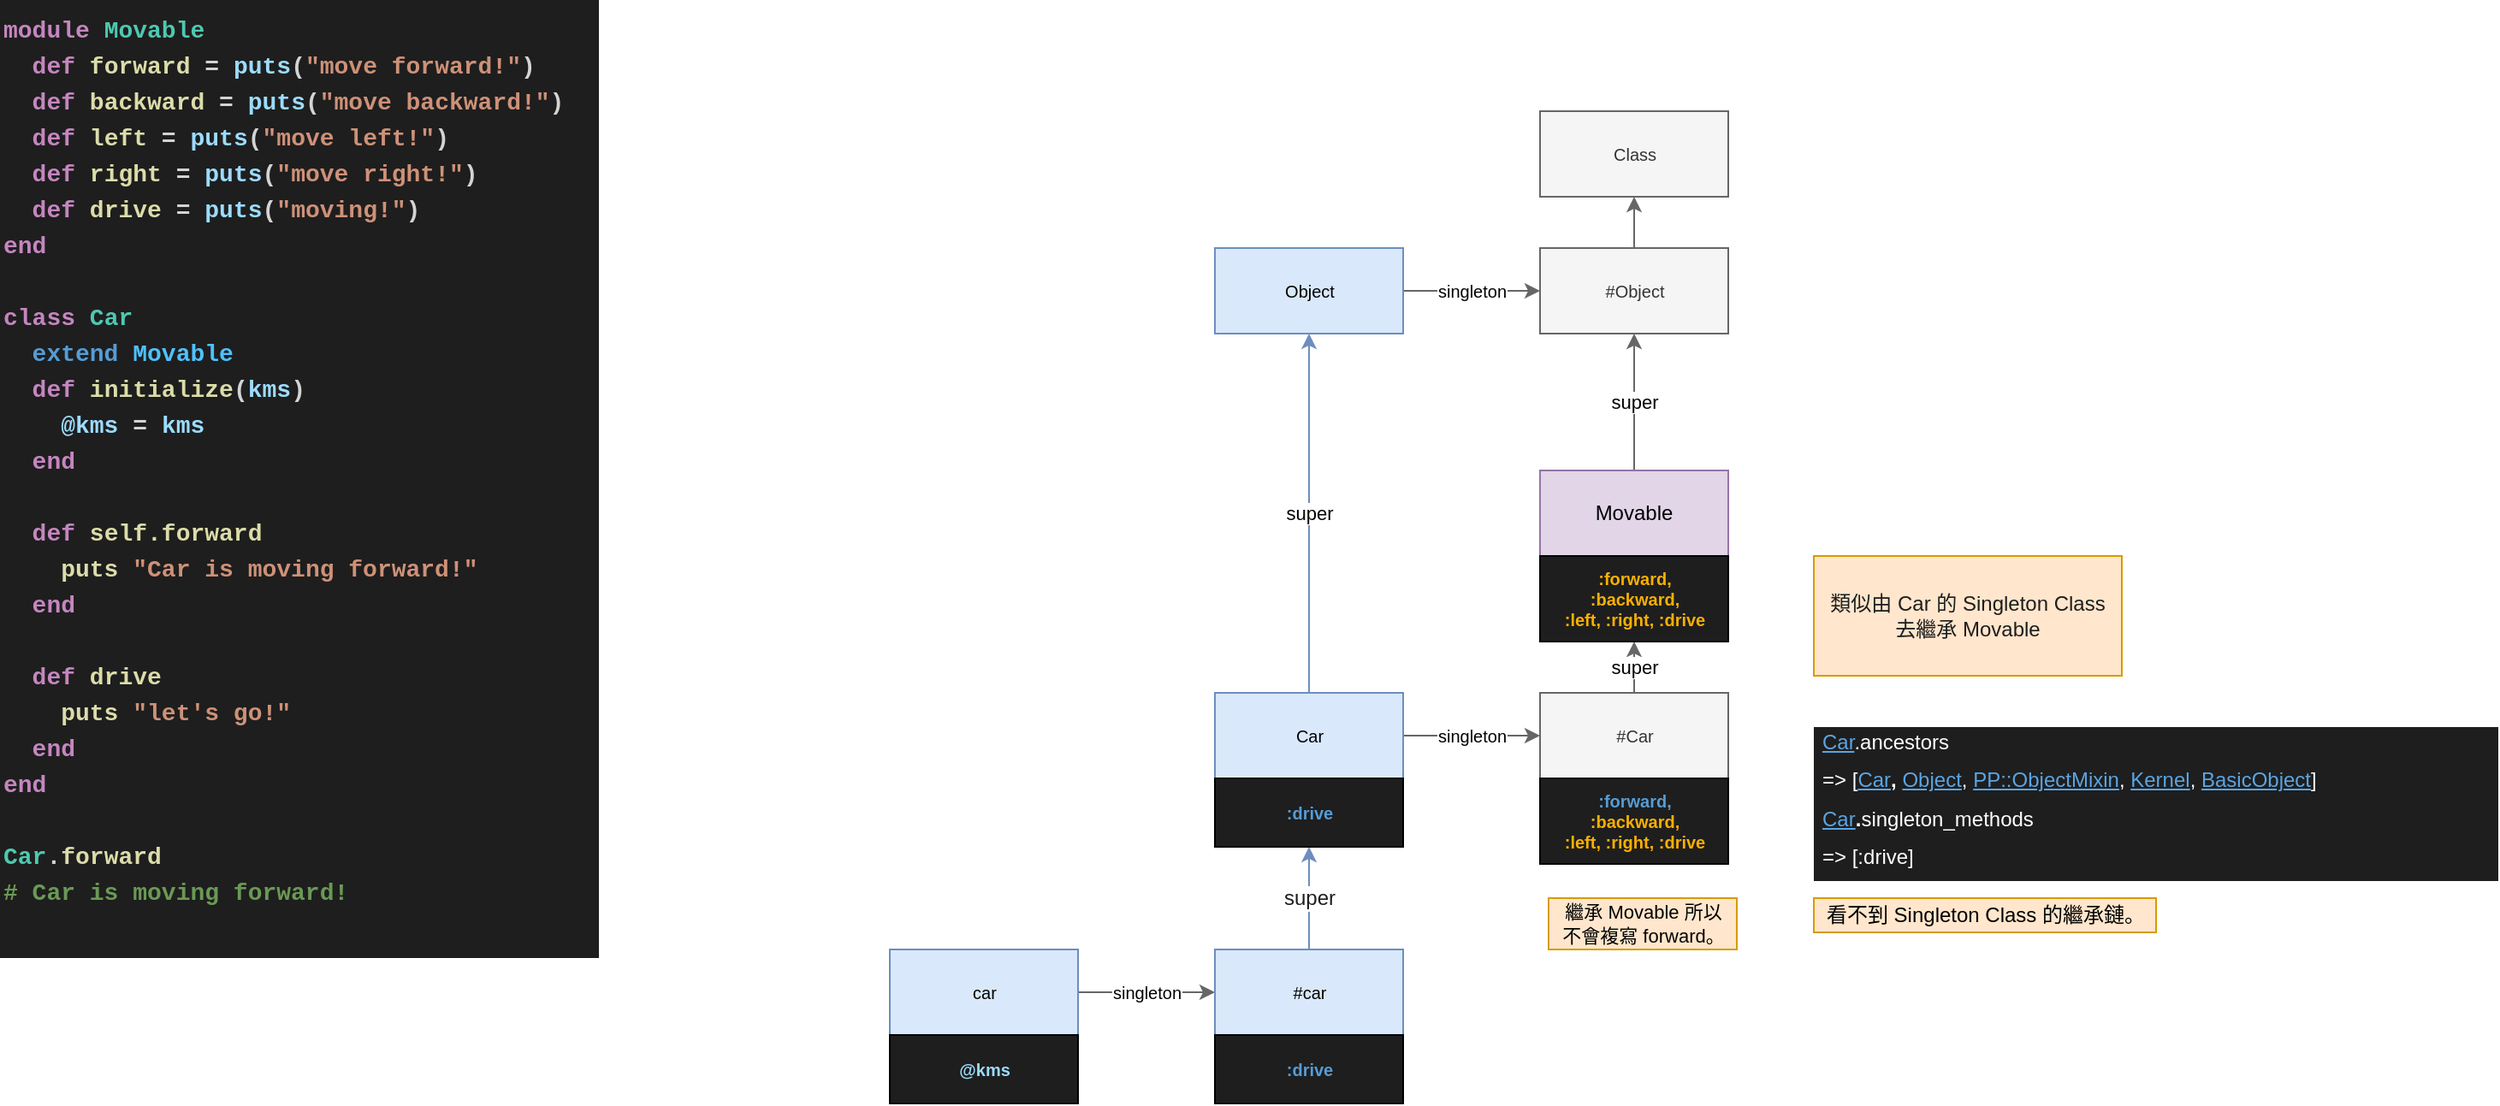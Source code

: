 <mxfile>
    <diagram id="1DmJG_v_HB7CN_tW5fvp" name="Page-1">
        <mxGraphModel dx="1384" dy="1558" grid="1" gridSize="10" guides="1" tooltips="1" connect="1" arrows="1" fold="1" page="1" pageScale="1" pageWidth="827" pageHeight="1169" background="#ffffff" math="0" shadow="0">
            <root>
                <mxCell id="0"/>
                <mxCell id="1" parent="0"/>
                <mxCell id="22" value="singleton" style="edgeStyle=none;html=1;fontSize=10;fillColor=#f5f5f5;strokeColor=#666666;" parent="1" source="20" target="21" edge="1">
                    <mxGeometry relative="1" as="geometry">
                        <mxPoint as="offset"/>
                    </mxGeometry>
                </mxCell>
                <mxCell id="20" value="Object" style="html=1;fontSize=10;fillColor=#dae8fc;strokeColor=#6c8ebf;" parent="1" vertex="1">
                    <mxGeometry x="-70" y="120" width="110" height="50" as="geometry"/>
                </mxCell>
                <mxCell id="24" value="" style="edgeStyle=none;html=1;fontSize=10;fillColor=#f5f5f5;strokeColor=#666666;" parent="1" source="21" target="23" edge="1">
                    <mxGeometry relative="1" as="geometry"/>
                </mxCell>
                <mxCell id="21" value="&lt;span style=&quot;font-weight: normal&quot;&gt;#&lt;span&gt;Object&lt;/span&gt;&lt;/span&gt;" style="html=1;fontSize=10;fontStyle=1;fillColor=#f5f5f5;fontColor=#333333;strokeColor=#666666;" parent="1" vertex="1">
                    <mxGeometry x="120" y="120" width="110" height="50" as="geometry"/>
                </mxCell>
                <mxCell id="23" value="Class" style="html=1;fontSize=10;fillColor=#f5f5f5;fontColor=#333333;strokeColor=#666666;" parent="1" vertex="1">
                    <mxGeometry x="120" y="40" width="110" height="50" as="geometry"/>
                </mxCell>
                <mxCell id="29" value="klass" style="edgeStyle=none;html=1;fontSize=10;" parent="1" edge="1">
                    <mxGeometry relative="1" as="geometry">
                        <mxPoint x="560" y="245" as="sourcePoint"/>
                    </mxGeometry>
                </mxCell>
                <mxCell id="33" value="singleton" style="edgeStyle=none;html=1;fontSize=10;fillColor=#f5f5f5;strokeColor=#666666;" parent="1" source="30" target="31" edge="1">
                    <mxGeometry relative="1" as="geometry"/>
                </mxCell>
                <mxCell id="68" value="super" style="edgeStyle=none;html=1;entryX=0.5;entryY=1;entryDx=0;entryDy=0;fillColor=#dae8fc;strokeColor=#6c8ebf;" parent="1" source="30" target="20" edge="1">
                    <mxGeometry relative="1" as="geometry"/>
                </mxCell>
                <mxCell id="30" value="Car" style="html=1;fontSize=10;fillColor=#dae8fc;strokeColor=#6c8ebf;" parent="1" vertex="1">
                    <mxGeometry x="-70" y="380" width="110" height="50" as="geometry"/>
                </mxCell>
                <mxCell id="67" value="super" style="edgeStyle=none;html=1;fillColor=#f5f5f5;strokeColor=#666666;" parent="1" source="31" target="58" edge="1">
                    <mxGeometry relative="1" as="geometry"/>
                </mxCell>
                <mxCell id="31" value="&lt;span style=&quot;font-weight: normal&quot;&gt;#Car&lt;/span&gt;" style="html=1;fontSize=10;fontStyle=1;fillColor=#f5f5f5;fontColor=#333333;strokeColor=#666666;" parent="1" vertex="1">
                    <mxGeometry x="120" y="380" width="110" height="50" as="geometry"/>
                </mxCell>
                <mxCell id="40" value="singleton" style="edgeStyle=none;html=1;fontSize=10;fillColor=#f5f5f5;strokeColor=#666666;" parent="1" source="37" target="38" edge="1">
                    <mxGeometry relative="1" as="geometry"/>
                </mxCell>
                <mxCell id="37" value="car" style="html=1;fontSize=10;fillColor=#dae8fc;strokeColor=#6c8ebf;" parent="1" vertex="1">
                    <mxGeometry x="-260" y="530" width="110" height="50" as="geometry"/>
                </mxCell>
                <mxCell id="55" value="&lt;font color=&quot;#1e1e1e&quot;&gt;super&lt;/font&gt;" style="edgeStyle=none;html=1;fontSize=12;fontColor=#569CD6;fillColor=#dae8fc;strokeColor=#6c8ebf;" parent="1" source="38" target="54" edge="1">
                    <mxGeometry relative="1" as="geometry"/>
                </mxCell>
                <mxCell id="38" value="#car" style="html=1;fontSize=10;fillColor=#dae8fc;strokeColor=#6c8ebf;" parent="1" vertex="1">
                    <mxGeometry x="-70" y="530" width="110" height="50" as="geometry"/>
                </mxCell>
                <mxCell id="41" value="&lt;div style=&quot;font-family: &amp;#34;menlo&amp;#34; , &amp;#34;monaco&amp;#34; , &amp;#34;courier new&amp;#34; , monospace ; font-weight: bold ; font-size: 14px ; line-height: 21px&quot;&gt;&lt;div style=&quot;font-family: &amp;#34;menlo&amp;#34; , &amp;#34;monaco&amp;#34; , &amp;#34;courier new&amp;#34; , monospace ; line-height: 21px&quot;&gt;&lt;div style=&quot;color: rgb(212 , 212 , 212)&quot;&gt;&lt;span style=&quot;color: #c586c0&quot;&gt;module&lt;/span&gt; &lt;span style=&quot;color: #4ec9b0&quot;&gt;Movable&lt;/span&gt;&lt;/div&gt;&lt;div style=&quot;color: rgb(212 , 212 , 212)&quot;&gt;&lt;span style=&quot;color: #c586c0&quot;&gt;&amp;nbsp; def&lt;/span&gt; &lt;span style=&quot;color: #dcdcaa&quot;&gt;forward&lt;/span&gt; = &lt;span style=&quot;color: #9cdcfe&quot;&gt;puts&lt;/span&gt;(&lt;span style=&quot;color: #ce9178&quot;&gt;&quot;move forward!&quot;&lt;/span&gt;)&lt;/div&gt;&lt;div style=&quot;color: rgb(212 , 212 , 212)&quot;&gt;&lt;span style=&quot;color: #c586c0&quot;&gt;&amp;nbsp; def&lt;/span&gt; &lt;span style=&quot;color: #dcdcaa&quot;&gt;backward&lt;/span&gt; = &lt;span style=&quot;color: #9cdcfe&quot;&gt;puts&lt;/span&gt;(&lt;span style=&quot;color: #ce9178&quot;&gt;&quot;move backward!&quot;&lt;/span&gt;)&lt;/div&gt;&lt;div style=&quot;color: rgb(212 , 212 , 212)&quot;&gt;&lt;span style=&quot;color: #c586c0&quot;&gt;&amp;nbsp; def&lt;/span&gt; &lt;span style=&quot;color: #dcdcaa&quot;&gt;left&lt;/span&gt; = &lt;span style=&quot;color: #9cdcfe&quot;&gt;puts&lt;/span&gt;(&lt;span style=&quot;color: #ce9178&quot;&gt;&quot;move left!&quot;&lt;/span&gt;)&lt;/div&gt;&lt;div style=&quot;color: rgb(212 , 212 , 212)&quot;&gt;&lt;span style=&quot;color: #c586c0&quot;&gt;&amp;nbsp; def&lt;/span&gt; &lt;span style=&quot;color: #dcdcaa&quot;&gt;right&lt;/span&gt; = &lt;span style=&quot;color: #9cdcfe&quot;&gt;puts&lt;/span&gt;(&lt;span style=&quot;color: #ce9178&quot;&gt;&quot;move right!&quot;&lt;/span&gt;)&lt;/div&gt;&lt;div style=&quot;color: rgb(212 , 212 , 212)&quot;&gt;&lt;span style=&quot;color: rgb(197 , 134 , 192)&quot;&gt;&amp;nbsp; def&lt;/span&gt;&amp;nbsp;&lt;span style=&quot;color: rgb(220 , 220 , 170)&quot;&gt;drive&lt;/span&gt;&amp;nbsp;=&amp;nbsp;&lt;span style=&quot;color: rgb(156 , 220 , 254)&quot;&gt;puts&lt;/span&gt;(&lt;span style=&quot;color: rgb(206 , 145 , 120)&quot;&gt;&quot;moving!&quot;&lt;/span&gt;)&lt;br&gt;&lt;/div&gt;&lt;div style=&quot;color: rgb(212 , 212 , 212)&quot;&gt;&lt;span style=&quot;color: #c586c0&quot;&gt;end&lt;/span&gt;&lt;/div&gt;&lt;br&gt;&lt;div style=&quot;color: rgb(212 , 212 , 212)&quot;&gt;&lt;span style=&quot;color: #c586c0&quot;&gt;class&lt;/span&gt; &lt;span style=&quot;color: #4ec9b0&quot;&gt;Car&lt;/span&gt;&lt;/div&gt;&lt;div style=&quot;color: rgb(212 , 212 , 212)&quot;&gt;&lt;span style=&quot;color: #569cd6&quot;&gt;&amp;nbsp; extend&lt;/span&gt; &lt;span style=&quot;color: #4fc1ff&quot;&gt;Movable&lt;/span&gt;&lt;/div&gt;&lt;div style=&quot;color: rgb(212 , 212 , 212)&quot;&gt;&lt;span style=&quot;color: #c586c0&quot;&gt;&amp;nbsp; def&lt;/span&gt; &lt;span style=&quot;color: #dcdcaa&quot;&gt;initialize&lt;/span&gt;(&lt;span style=&quot;color: #9cdcfe&quot;&gt;kms&lt;/span&gt;)&lt;/div&gt;&lt;div style=&quot;color: rgb(212 , 212 , 212)&quot;&gt;&lt;span style=&quot;color: #9cdcfe&quot;&gt;&amp;nbsp; &amp;nbsp; @kms&lt;/span&gt; = &lt;span style=&quot;color: #9cdcfe&quot;&gt;kms&lt;/span&gt;&lt;/div&gt;&lt;div style=&quot;color: rgb(212 , 212 , 212)&quot;&gt;&lt;span style=&quot;color: #c586c0&quot;&gt;&amp;nbsp; end&lt;/span&gt;&lt;/div&gt;&lt;div style=&quot;color: rgb(212 , 212 , 212)&quot;&gt;&lt;span style=&quot;color: #c586c0&quot;&gt;&lt;br&gt;&lt;/span&gt;&lt;/div&gt;&lt;div&gt;&lt;span style=&quot;color: rgb(197 , 134 , 192)&quot;&gt;&amp;nbsp; def&lt;/span&gt;&lt;font color=&quot;#d4d4d4&quot;&gt;&amp;nbsp;&lt;/font&gt;&lt;font color=&quot;#dcdcaa&quot;&gt;self.forward&lt;/font&gt;&lt;/div&gt;&lt;div style=&quot;color: rgb(212 , 212 , 212)&quot;&gt;&lt;span style=&quot;color: rgb(220 , 220 , 170)&quot;&gt;&amp;nbsp; &amp;nbsp; puts&lt;/span&gt;&amp;nbsp;&lt;span style=&quot;color: rgb(206 , 145 , 120)&quot;&gt;&quot;Car is moving forward!&quot;&lt;/span&gt;&lt;/div&gt;&lt;div style=&quot;color: rgb(212 , 212 , 212)&quot;&gt;&lt;span style=&quot;color: rgb(197 , 134 , 192)&quot;&gt;&amp;nbsp; end&lt;/span&gt;&lt;/div&gt;&lt;div style=&quot;color: rgb(212 , 212 , 212)&quot;&gt;&lt;span style=&quot;color: rgb(197 , 134 , 192)&quot;&gt;&lt;br&gt;&lt;/span&gt;&lt;/div&gt;&lt;div style=&quot;color: rgb(212 , 212 , 212)&quot;&gt;&lt;span style=&quot;color: #c586c0&quot;&gt;&amp;nbsp; def&lt;/span&gt; &lt;span style=&quot;color: #dcdcaa&quot;&gt;drive&lt;/span&gt;&lt;/div&gt;&lt;div style=&quot;color: rgb(212 , 212 , 212)&quot;&gt;&lt;span style=&quot;color: #dcdcaa&quot;&gt;&amp;nbsp; &amp;nbsp; puts&lt;/span&gt; &lt;span style=&quot;color: #ce9178&quot;&gt;&quot;let's go!&quot;&lt;/span&gt;&lt;/div&gt;&lt;div style=&quot;color: rgb(212 , 212 , 212)&quot;&gt;&lt;span style=&quot;color: #c586c0&quot;&gt;&amp;nbsp; end&lt;/span&gt;&lt;/div&gt;&lt;div style=&quot;color: rgb(212 , 212 , 212)&quot;&gt;&lt;span style=&quot;color: #c586c0&quot;&gt;end&lt;/span&gt;&lt;/div&gt;&lt;br&gt;&lt;div style=&quot;color: rgb(212 , 212 , 212)&quot;&gt;&lt;span style=&quot;color: rgb(78 , 201 , 176)&quot;&gt;Car&lt;/span&gt;.&lt;span style=&quot;color: rgb(220 , 220 , 170)&quot;&gt;forward&lt;/span&gt;&lt;br&gt;&lt;/div&gt;&lt;div style=&quot;color: rgb(212 , 212 , 212)&quot;&gt;&lt;div style=&quot;font-family: &amp;#34;menlo&amp;#34; , &amp;#34;monaco&amp;#34; , &amp;#34;courier new&amp;#34; , monospace ; line-height: 21px&quot;&gt;&lt;span style=&quot;color: #6a9955&quot;&gt;# Car is moving forward!&lt;/span&gt;&lt;/div&gt;&lt;/div&gt;&lt;br&gt;&lt;/div&gt;&lt;/div&gt;" style="text;html=1;align=left;verticalAlign=middle;resizable=0;points=[];autosize=1;strokeColor=none;fillColor=#1E1E1E;spacing=2;labelBackgroundColor=#1e1e1e;" parent="1" vertex="1">
                    <mxGeometry x="-780" y="-25" width="350" height="560" as="geometry"/>
                </mxCell>
                <mxCell id="46" value="&lt;font color=&quot;#9cdcfe&quot;&gt;@kms&lt;/font&gt;" style="html=1;fontSize=10;fillColor=#1E1E1E;fontStyle=1" parent="1" vertex="1">
                    <mxGeometry x="-260" y="580" width="110" height="40" as="geometry"/>
                </mxCell>
                <mxCell id="50" value="&lt;font color=&quot;#569cd6&quot;&gt;:drive&lt;/font&gt;" style="html=1;fontSize=10;fillColor=#1E1E1E;fontStyle=1" parent="1" vertex="1">
                    <mxGeometry x="-70" y="580" width="110" height="40" as="geometry"/>
                </mxCell>
                <mxCell id="54" value="&lt;font color=&quot;#569cd6&quot;&gt;:drive&lt;/font&gt;" style="html=1;fontSize=10;fillColor=#1E1E1E;fontStyle=1" parent="1" vertex="1">
                    <mxGeometry x="-70" y="430" width="110" height="40" as="geometry"/>
                </mxCell>
                <mxCell id="66" value="super" style="edgeStyle=none;html=1;fillColor=#f5f5f5;strokeColor=#666666;" parent="1" source="56" target="21" edge="1">
                    <mxGeometry relative="1" as="geometry"/>
                </mxCell>
                <mxCell id="56" value="Movable" style="whiteSpace=wrap;html=1;fillColor=#e1d5e7;strokeColor=#9673a6;" parent="1" vertex="1">
                    <mxGeometry x="120" y="250" width="110" height="50" as="geometry"/>
                </mxCell>
                <mxCell id="58" value="&lt;font color=&quot;#fab002&quot;&gt;:forward, &lt;br&gt;:backward, &lt;br&gt;:left, :right, :drive&lt;/font&gt;" style="html=1;fontSize=10;fillColor=#1E1E1E;fontStyle=1" parent="1" vertex="1">
                    <mxGeometry x="120" y="300" width="110" height="50" as="geometry"/>
                </mxCell>
                <mxCell id="64" value="&lt;p style=&quot;line-height: 1&quot;&gt;&lt;/p&gt;&lt;h1 style=&quot;font-size: 12px&quot;&gt;&lt;u style=&quot;color: rgb(91 , 165 , 227) ; font-weight: normal&quot;&gt;Car&lt;/u&gt;&lt;span style=&quot;font-weight: normal ; font-size: 12px&quot;&gt;.ancestors&lt;/span&gt;&lt;/h1&gt;&lt;h1 style=&quot;font-size: 12px&quot;&gt;&lt;span style=&quot;font-size: 12px ; font-weight: normal&quot;&gt;=&amp;gt; [&lt;font color=&quot;#5ba5e3&quot;&gt;&lt;u&gt;Car&lt;/u&gt;&lt;/font&gt;&lt;/span&gt;,&lt;font color=&quot;#5ba5e3&quot; style=&quot;font-weight: normal&quot;&gt;&amp;nbsp;&lt;u&gt;Object&lt;/u&gt;&lt;/font&gt;&lt;span style=&quot;font-weight: normal&quot;&gt;,&lt;/span&gt;&lt;font color=&quot;#5ba5e3&quot; style=&quot;font-weight: normal&quot;&gt;&amp;nbsp;&lt;u&gt;PP::ObjectMixin&lt;/u&gt;&lt;/font&gt;&lt;span style=&quot;font-weight: normal&quot;&gt;,&amp;nbsp;&lt;/span&gt;&lt;font color=&quot;#5ba5e3&quot; style=&quot;font-weight: normal&quot;&gt;&lt;u&gt;Kernel&lt;/u&gt;&lt;/font&gt;&lt;span style=&quot;font-weight: normal&quot;&gt;,&amp;nbsp;&lt;/span&gt;&lt;font color=&quot;#5ba5e3&quot; style=&quot;font-weight: normal&quot;&gt;&lt;u&gt;BasicObject&lt;/u&gt;&lt;/font&gt;&lt;span style=&quot;font-weight: normal&quot;&gt;]&lt;/span&gt;&lt;/h1&gt;&lt;h1 style=&quot;font-size: 12px&quot;&gt;&lt;u style=&quot;color: rgb(91 , 165 , 227) ; font-weight: normal&quot;&gt;Car&lt;/u&gt;.&lt;span style=&quot;font-weight: normal&quot;&gt;singleton_methods&lt;/span&gt;&lt;/h1&gt;&lt;div&gt;&lt;span style=&quot;font-weight: normal&quot;&gt;=&amp;gt; [:drive]&lt;/span&gt;&lt;/div&gt;&lt;p&gt;&lt;/p&gt;" style="text;html=1;strokeColor=none;fillColor=#1E1E1E;spacing=5;spacingTop=-20;whiteSpace=wrap;overflow=hidden;rounded=0;labelBackgroundColor=none;fontColor=#FFFFFF;fontStyle=0;fontSize=12;" parent="1" vertex="1">
                    <mxGeometry x="280" y="400" width="400" height="90" as="geometry"/>
                </mxCell>
                <mxCell id="69" value="&lt;font color=&quot;#569cd6&quot;&gt;:forward,&lt;/font&gt;&lt;br style=&quot;color: rgb(250 , 176 , 2)&quot;&gt;&lt;span style=&quot;color: rgb(250 , 176 , 2)&quot;&gt;:backward,&lt;/span&gt;&lt;br style=&quot;color: rgb(250 , 176 , 2)&quot;&gt;&lt;span style=&quot;color: rgb(250 , 176 , 2)&quot;&gt;:left, :right, :drive&lt;/span&gt;&lt;font color=&quot;#569cd6&quot;&gt;&lt;br&gt;&lt;/font&gt;" style="html=1;fontSize=10;fillColor=#1E1E1E;fontStyle=1" parent="1" vertex="1">
                    <mxGeometry x="120" y="430" width="110" height="50" as="geometry"/>
                </mxCell>
                <mxCell id="70" value="&lt;span style=&quot;color: rgb(30, 30, 30); font-size: 12px; text-align: left;&quot;&gt;類似由 Car 的 Singleton Class&lt;/span&gt;&lt;br style=&quot;color: rgb(30, 30, 30); font-size: 12px; text-align: left;&quot;&gt;&lt;span style=&quot;color: rgb(30, 30, 30); font-size: 12px; text-align: left;&quot;&gt;去繼承 Movable&lt;/span&gt;" style="whiteSpace=wrap;html=1;fillColor=#ffe6cc;strokeColor=#d79b00;fontSize=12;" parent="1" vertex="1">
                    <mxGeometry x="280" y="300" width="180" height="70" as="geometry"/>
                </mxCell>
                <mxCell id="71" value="看不到 Singleton Class 的繼承鏈。" style="text;html=1;align=center;verticalAlign=middle;resizable=0;points=[];autosize=1;strokeColor=#d79b00;fillColor=#ffe6cc;fontSize=12;" parent="1" vertex="1">
                    <mxGeometry x="280" y="500" width="200" height="20" as="geometry"/>
                </mxCell>
                <mxCell id="72" value="繼承 Movable 所以&lt;br style=&quot;font-size: 11px;&quot;&gt;不會複寫 forward。" style="text;html=1;align=center;verticalAlign=middle;resizable=0;points=[];autosize=1;strokeColor=#d79b00;fillColor=#ffe6cc;fontSize=11;" parent="1" vertex="1">
                    <mxGeometry x="125" y="500" width="110" height="30" as="geometry"/>
                </mxCell>
            </root>
        </mxGraphModel>
    </diagram>
</mxfile>